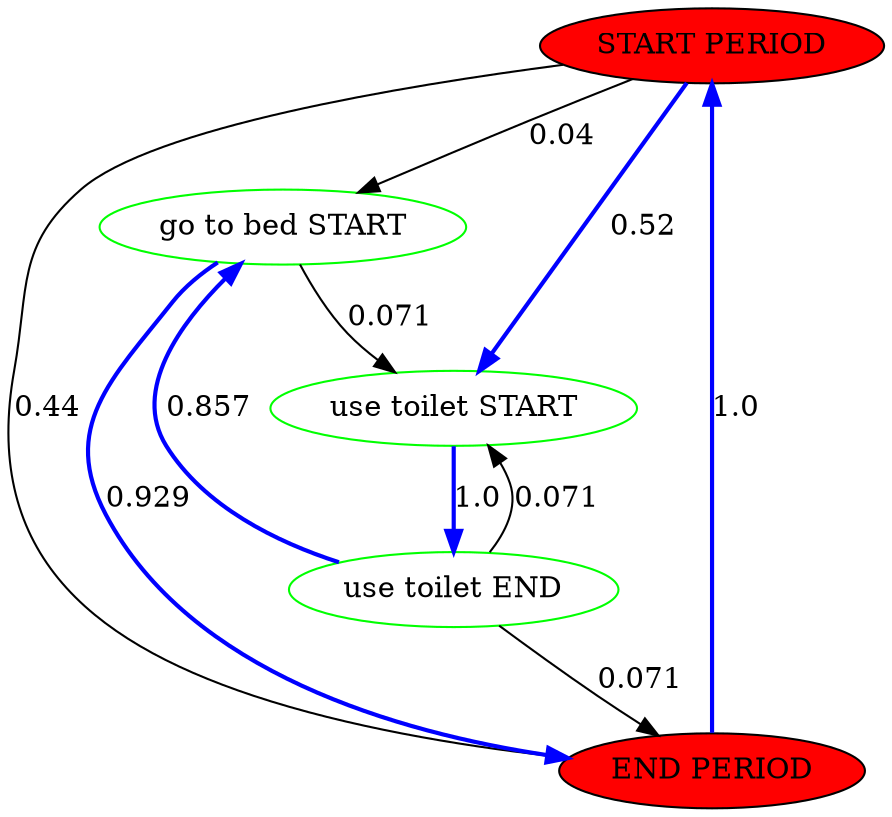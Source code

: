 digraph  {
"START PERIOD" [color=black, style=filled, fillcolor=red];
"go to bed START" [color=green];
"use toilet END" [color=green];
"use toilet START" [color=green];
"END PERIOD" [color=black, style=filled, fillcolor=red];
"START PERIOD" -> "go to bed START"  [key=0, weight="0.04", penwidth=1, label="0.04", color=black];
"START PERIOD" -> "use toilet START"  [key=0, weight="0.52", penwidth=2, label="0.52", color=blue];
"START PERIOD" -> "END PERIOD"  [key=0, weight="0.44", penwidth=1, label="0.44", color=black];
"go to bed START" -> "use toilet START"  [key=0, weight="0.071", penwidth=1, label="0.071", color=black];
"go to bed START" -> "END PERIOD"  [key=0, weight="0.929", penwidth=2, label="0.929", color=blue];
"use toilet END" -> "go to bed START"  [key=0, weight="0.857", penwidth=2, label="0.857", color=blue];
"use toilet END" -> "use toilet START"  [key=0, weight="0.071", penwidth=1, label="0.071", color=black];
"use toilet END" -> "END PERIOD"  [key=0, weight="0.071", penwidth=1, label="0.071", color=black];
"use toilet START" -> "use toilet END"  [key=0, weight="1.0", penwidth=2, label="1.0", color=blue];
"END PERIOD" -> "START PERIOD"  [key=0, weight="1.0", penwidth=2, label="1.0", color=blue];
}
